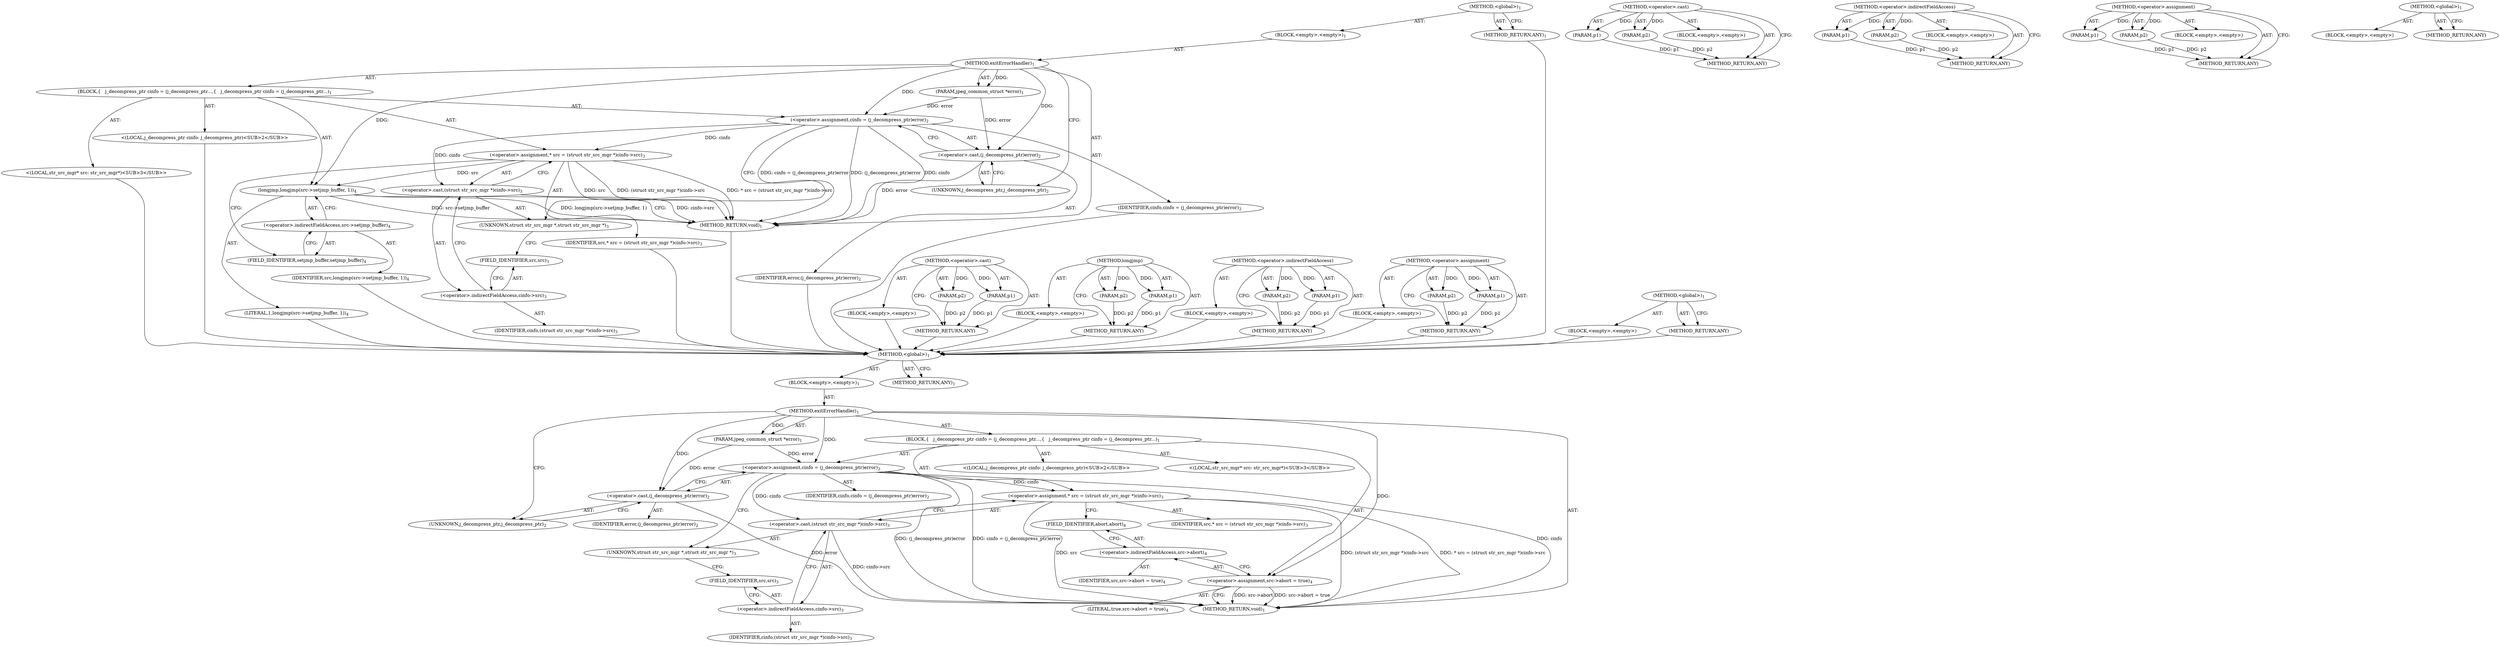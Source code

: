 digraph "&lt;global&gt;" {
vulnerable_6 [label=<(METHOD,&lt;global&gt;)<SUB>1</SUB>>];
vulnerable_7 [label=<(BLOCK,&lt;empty&gt;,&lt;empty&gt;)<SUB>1</SUB>>];
vulnerable_8 [label=<(METHOD,exitErrorHandler)<SUB>1</SUB>>];
vulnerable_9 [label=<(PARAM,jpeg_common_struct *error)<SUB>1</SUB>>];
vulnerable_10 [label=<(BLOCK,{
   j_decompress_ptr cinfo = (j_decompress_ptr...,{
   j_decompress_ptr cinfo = (j_decompress_ptr...)<SUB>1</SUB>>];
vulnerable_11 [label="<(LOCAL,j_decompress_ptr cinfo: j_decompress_ptr)<SUB>2</SUB>>"];
vulnerable_12 [label=<(&lt;operator&gt;.assignment,cinfo = (j_decompress_ptr)error)<SUB>2</SUB>>];
vulnerable_13 [label=<(IDENTIFIER,cinfo,cinfo = (j_decompress_ptr)error)<SUB>2</SUB>>];
vulnerable_14 [label=<(&lt;operator&gt;.cast,(j_decompress_ptr)error)<SUB>2</SUB>>];
vulnerable_15 [label=<(UNKNOWN,j_decompress_ptr,j_decompress_ptr)<SUB>2</SUB>>];
vulnerable_16 [label=<(IDENTIFIER,error,(j_decompress_ptr)error)<SUB>2</SUB>>];
vulnerable_17 [label="<(LOCAL,str_src_mgr* src: str_src_mgr*)<SUB>3</SUB>>"];
vulnerable_18 [label=<(&lt;operator&gt;.assignment,* src = (struct str_src_mgr *)cinfo-&gt;src)<SUB>3</SUB>>];
vulnerable_19 [label=<(IDENTIFIER,src,* src = (struct str_src_mgr *)cinfo-&gt;src)<SUB>3</SUB>>];
vulnerable_20 [label=<(&lt;operator&gt;.cast,(struct str_src_mgr *)cinfo-&gt;src)<SUB>3</SUB>>];
vulnerable_21 [label=<(UNKNOWN,struct str_src_mgr *,struct str_src_mgr *)<SUB>3</SUB>>];
vulnerable_22 [label=<(&lt;operator&gt;.indirectFieldAccess,cinfo-&gt;src)<SUB>3</SUB>>];
vulnerable_23 [label=<(IDENTIFIER,cinfo,(struct str_src_mgr *)cinfo-&gt;src)<SUB>3</SUB>>];
vulnerable_24 [label=<(FIELD_IDENTIFIER,src,src)<SUB>3</SUB>>];
vulnerable_25 [label=<(&lt;operator&gt;.assignment,src-&gt;abort = true)<SUB>4</SUB>>];
vulnerable_26 [label=<(&lt;operator&gt;.indirectFieldAccess,src-&gt;abort)<SUB>4</SUB>>];
vulnerable_27 [label=<(IDENTIFIER,src,src-&gt;abort = true)<SUB>4</SUB>>];
vulnerable_28 [label=<(FIELD_IDENTIFIER,abort,abort)<SUB>4</SUB>>];
vulnerable_29 [label=<(LITERAL,true,src-&gt;abort = true)<SUB>4</SUB>>];
vulnerable_30 [label=<(METHOD_RETURN,void)<SUB>1</SUB>>];
vulnerable_32 [label=<(METHOD_RETURN,ANY)<SUB>1</SUB>>];
vulnerable_58 [label=<(METHOD,&lt;operator&gt;.cast)>];
vulnerable_59 [label=<(PARAM,p1)>];
vulnerable_60 [label=<(PARAM,p2)>];
vulnerable_61 [label=<(BLOCK,&lt;empty&gt;,&lt;empty&gt;)>];
vulnerable_62 [label=<(METHOD_RETURN,ANY)>];
vulnerable_63 [label=<(METHOD,&lt;operator&gt;.indirectFieldAccess)>];
vulnerable_64 [label=<(PARAM,p1)>];
vulnerable_65 [label=<(PARAM,p2)>];
vulnerable_66 [label=<(BLOCK,&lt;empty&gt;,&lt;empty&gt;)>];
vulnerable_67 [label=<(METHOD_RETURN,ANY)>];
vulnerable_53 [label=<(METHOD,&lt;operator&gt;.assignment)>];
vulnerable_54 [label=<(PARAM,p1)>];
vulnerable_55 [label=<(PARAM,p2)>];
vulnerable_56 [label=<(BLOCK,&lt;empty&gt;,&lt;empty&gt;)>];
vulnerable_57 [label=<(METHOD_RETURN,ANY)>];
vulnerable_47 [label=<(METHOD,&lt;global&gt;)<SUB>1</SUB>>];
vulnerable_48 [label=<(BLOCK,&lt;empty&gt;,&lt;empty&gt;)>];
vulnerable_49 [label=<(METHOD_RETURN,ANY)>];
fixed_6 [label=<(METHOD,&lt;global&gt;)<SUB>1</SUB>>];
fixed_7 [label=<(BLOCK,&lt;empty&gt;,&lt;empty&gt;)<SUB>1</SUB>>];
fixed_8 [label=<(METHOD,exitErrorHandler)<SUB>1</SUB>>];
fixed_9 [label=<(PARAM,jpeg_common_struct *error)<SUB>1</SUB>>];
fixed_10 [label=<(BLOCK,{
   j_decompress_ptr cinfo = (j_decompress_ptr...,{
   j_decompress_ptr cinfo = (j_decompress_ptr...)<SUB>1</SUB>>];
fixed_11 [label="<(LOCAL,j_decompress_ptr cinfo: j_decompress_ptr)<SUB>2</SUB>>"];
fixed_12 [label=<(&lt;operator&gt;.assignment,cinfo = (j_decompress_ptr)error)<SUB>2</SUB>>];
fixed_13 [label=<(IDENTIFIER,cinfo,cinfo = (j_decompress_ptr)error)<SUB>2</SUB>>];
fixed_14 [label=<(&lt;operator&gt;.cast,(j_decompress_ptr)error)<SUB>2</SUB>>];
fixed_15 [label=<(UNKNOWN,j_decompress_ptr,j_decompress_ptr)<SUB>2</SUB>>];
fixed_16 [label=<(IDENTIFIER,error,(j_decompress_ptr)error)<SUB>2</SUB>>];
fixed_17 [label="<(LOCAL,str_src_mgr* src: str_src_mgr*)<SUB>3</SUB>>"];
fixed_18 [label=<(&lt;operator&gt;.assignment,* src = (struct str_src_mgr *)cinfo-&gt;src)<SUB>3</SUB>>];
fixed_19 [label=<(IDENTIFIER,src,* src = (struct str_src_mgr *)cinfo-&gt;src)<SUB>3</SUB>>];
fixed_20 [label=<(&lt;operator&gt;.cast,(struct str_src_mgr *)cinfo-&gt;src)<SUB>3</SUB>>];
fixed_21 [label=<(UNKNOWN,struct str_src_mgr *,struct str_src_mgr *)<SUB>3</SUB>>];
fixed_22 [label=<(&lt;operator&gt;.indirectFieldAccess,cinfo-&gt;src)<SUB>3</SUB>>];
fixed_23 [label=<(IDENTIFIER,cinfo,(struct str_src_mgr *)cinfo-&gt;src)<SUB>3</SUB>>];
fixed_24 [label=<(FIELD_IDENTIFIER,src,src)<SUB>3</SUB>>];
fixed_25 [label=<(longjmp,longjmp(src-&gt;setjmp_buffer, 1))<SUB>4</SUB>>];
fixed_26 [label=<(&lt;operator&gt;.indirectFieldAccess,src-&gt;setjmp_buffer)<SUB>4</SUB>>];
fixed_27 [label=<(IDENTIFIER,src,longjmp(src-&gt;setjmp_buffer, 1))<SUB>4</SUB>>];
fixed_28 [label=<(FIELD_IDENTIFIER,setjmp_buffer,setjmp_buffer)<SUB>4</SUB>>];
fixed_29 [label=<(LITERAL,1,longjmp(src-&gt;setjmp_buffer, 1))<SUB>4</SUB>>];
fixed_30 [label=<(METHOD_RETURN,void)<SUB>1</SUB>>];
fixed_32 [label=<(METHOD_RETURN,ANY)<SUB>1</SUB>>];
fixed_58 [label=<(METHOD,&lt;operator&gt;.cast)>];
fixed_59 [label=<(PARAM,p1)>];
fixed_60 [label=<(PARAM,p2)>];
fixed_61 [label=<(BLOCK,&lt;empty&gt;,&lt;empty&gt;)>];
fixed_62 [label=<(METHOD_RETURN,ANY)>];
fixed_68 [label=<(METHOD,longjmp)>];
fixed_69 [label=<(PARAM,p1)>];
fixed_70 [label=<(PARAM,p2)>];
fixed_71 [label=<(BLOCK,&lt;empty&gt;,&lt;empty&gt;)>];
fixed_72 [label=<(METHOD_RETURN,ANY)>];
fixed_63 [label=<(METHOD,&lt;operator&gt;.indirectFieldAccess)>];
fixed_64 [label=<(PARAM,p1)>];
fixed_65 [label=<(PARAM,p2)>];
fixed_66 [label=<(BLOCK,&lt;empty&gt;,&lt;empty&gt;)>];
fixed_67 [label=<(METHOD_RETURN,ANY)>];
fixed_53 [label=<(METHOD,&lt;operator&gt;.assignment)>];
fixed_54 [label=<(PARAM,p1)>];
fixed_55 [label=<(PARAM,p2)>];
fixed_56 [label=<(BLOCK,&lt;empty&gt;,&lt;empty&gt;)>];
fixed_57 [label=<(METHOD_RETURN,ANY)>];
fixed_47 [label=<(METHOD,&lt;global&gt;)<SUB>1</SUB>>];
fixed_48 [label=<(BLOCK,&lt;empty&gt;,&lt;empty&gt;)>];
fixed_49 [label=<(METHOD_RETURN,ANY)>];
vulnerable_6 -> vulnerable_7  [key=0, label="AST: "];
vulnerable_6 -> vulnerable_32  [key=0, label="AST: "];
vulnerable_6 -> vulnerable_32  [key=1, label="CFG: "];
vulnerable_7 -> vulnerable_8  [key=0, label="AST: "];
vulnerable_8 -> vulnerable_9  [key=0, label="AST: "];
vulnerable_8 -> vulnerable_9  [key=1, label="DDG: "];
vulnerable_8 -> vulnerable_10  [key=0, label="AST: "];
vulnerable_8 -> vulnerable_30  [key=0, label="AST: "];
vulnerable_8 -> vulnerable_15  [key=0, label="CFG: "];
vulnerable_8 -> vulnerable_12  [key=0, label="DDG: "];
vulnerable_8 -> vulnerable_25  [key=0, label="DDG: "];
vulnerable_8 -> vulnerable_14  [key=0, label="DDG: "];
vulnerable_9 -> vulnerable_12  [key=0, label="DDG: error"];
vulnerable_9 -> vulnerable_14  [key=0, label="DDG: error"];
vulnerable_10 -> vulnerable_11  [key=0, label="AST: "];
vulnerable_10 -> vulnerable_12  [key=0, label="AST: "];
vulnerable_10 -> vulnerable_17  [key=0, label="AST: "];
vulnerable_10 -> vulnerable_18  [key=0, label="AST: "];
vulnerable_10 -> vulnerable_25  [key=0, label="AST: "];
vulnerable_12 -> vulnerable_13  [key=0, label="AST: "];
vulnerable_12 -> vulnerable_14  [key=0, label="AST: "];
vulnerable_12 -> vulnerable_21  [key=0, label="CFG: "];
vulnerable_12 -> vulnerable_30  [key=0, label="DDG: cinfo"];
vulnerable_12 -> vulnerable_30  [key=1, label="DDG: (j_decompress_ptr)error"];
vulnerable_12 -> vulnerable_30  [key=2, label="DDG: cinfo = (j_decompress_ptr)error"];
vulnerable_12 -> vulnerable_18  [key=0, label="DDG: cinfo"];
vulnerable_12 -> vulnerable_20  [key=0, label="DDG: cinfo"];
vulnerable_14 -> vulnerable_15  [key=0, label="AST: "];
vulnerable_14 -> vulnerable_16  [key=0, label="AST: "];
vulnerable_14 -> vulnerable_12  [key=0, label="CFG: "];
vulnerable_14 -> vulnerable_30  [key=0, label="DDG: error"];
vulnerable_15 -> vulnerable_14  [key=0, label="CFG: "];
vulnerable_18 -> vulnerable_19  [key=0, label="AST: "];
vulnerable_18 -> vulnerable_20  [key=0, label="AST: "];
vulnerable_18 -> vulnerable_28  [key=0, label="CFG: "];
vulnerable_18 -> vulnerable_30  [key=0, label="DDG: src"];
vulnerable_18 -> vulnerable_30  [key=1, label="DDG: (struct str_src_mgr *)cinfo-&gt;src"];
vulnerable_18 -> vulnerable_30  [key=2, label="DDG: * src = (struct str_src_mgr *)cinfo-&gt;src"];
vulnerable_20 -> vulnerable_21  [key=0, label="AST: "];
vulnerable_20 -> vulnerable_22  [key=0, label="AST: "];
vulnerable_20 -> vulnerable_18  [key=0, label="CFG: "];
vulnerable_20 -> vulnerable_30  [key=0, label="DDG: cinfo-&gt;src"];
vulnerable_21 -> vulnerable_24  [key=0, label="CFG: "];
vulnerable_22 -> vulnerable_23  [key=0, label="AST: "];
vulnerable_22 -> vulnerable_24  [key=0, label="AST: "];
vulnerable_22 -> vulnerable_20  [key=0, label="CFG: "];
vulnerable_24 -> vulnerable_22  [key=0, label="CFG: "];
vulnerable_25 -> vulnerable_26  [key=0, label="AST: "];
vulnerable_25 -> vulnerable_29  [key=0, label="AST: "];
vulnerable_25 -> vulnerable_30  [key=0, label="CFG: "];
vulnerable_25 -> vulnerable_30  [key=1, label="DDG: src-&gt;abort"];
vulnerable_25 -> vulnerable_30  [key=2, label="DDG: src-&gt;abort = true"];
vulnerable_26 -> vulnerable_27  [key=0, label="AST: "];
vulnerable_26 -> vulnerable_28  [key=0, label="AST: "];
vulnerable_26 -> vulnerable_25  [key=0, label="CFG: "];
vulnerable_28 -> vulnerable_26  [key=0, label="CFG: "];
vulnerable_58 -> vulnerable_59  [key=0, label="AST: "];
vulnerable_58 -> vulnerable_59  [key=1, label="DDG: "];
vulnerable_58 -> vulnerable_61  [key=0, label="AST: "];
vulnerable_58 -> vulnerable_60  [key=0, label="AST: "];
vulnerable_58 -> vulnerable_60  [key=1, label="DDG: "];
vulnerable_58 -> vulnerable_62  [key=0, label="AST: "];
vulnerable_58 -> vulnerable_62  [key=1, label="CFG: "];
vulnerable_59 -> vulnerable_62  [key=0, label="DDG: p1"];
vulnerable_60 -> vulnerable_62  [key=0, label="DDG: p2"];
vulnerable_63 -> vulnerable_64  [key=0, label="AST: "];
vulnerable_63 -> vulnerable_64  [key=1, label="DDG: "];
vulnerable_63 -> vulnerable_66  [key=0, label="AST: "];
vulnerable_63 -> vulnerable_65  [key=0, label="AST: "];
vulnerable_63 -> vulnerable_65  [key=1, label="DDG: "];
vulnerable_63 -> vulnerable_67  [key=0, label="AST: "];
vulnerable_63 -> vulnerable_67  [key=1, label="CFG: "];
vulnerable_64 -> vulnerable_67  [key=0, label="DDG: p1"];
vulnerable_65 -> vulnerable_67  [key=0, label="DDG: p2"];
vulnerable_53 -> vulnerable_54  [key=0, label="AST: "];
vulnerable_53 -> vulnerable_54  [key=1, label="DDG: "];
vulnerable_53 -> vulnerable_56  [key=0, label="AST: "];
vulnerable_53 -> vulnerable_55  [key=0, label="AST: "];
vulnerable_53 -> vulnerable_55  [key=1, label="DDG: "];
vulnerable_53 -> vulnerable_57  [key=0, label="AST: "];
vulnerable_53 -> vulnerable_57  [key=1, label="CFG: "];
vulnerable_54 -> vulnerable_57  [key=0, label="DDG: p1"];
vulnerable_55 -> vulnerable_57  [key=0, label="DDG: p2"];
vulnerable_47 -> vulnerable_48  [key=0, label="AST: "];
vulnerable_47 -> vulnerable_49  [key=0, label="AST: "];
vulnerable_47 -> vulnerable_49  [key=1, label="CFG: "];
fixed_6 -> fixed_7  [key=0, label="AST: "];
fixed_6 -> fixed_32  [key=0, label="AST: "];
fixed_6 -> fixed_32  [key=1, label="CFG: "];
fixed_7 -> fixed_8  [key=0, label="AST: "];
fixed_8 -> fixed_9  [key=0, label="AST: "];
fixed_8 -> fixed_9  [key=1, label="DDG: "];
fixed_8 -> fixed_10  [key=0, label="AST: "];
fixed_8 -> fixed_30  [key=0, label="AST: "];
fixed_8 -> fixed_15  [key=0, label="CFG: "];
fixed_8 -> fixed_12  [key=0, label="DDG: "];
fixed_8 -> fixed_25  [key=0, label="DDG: "];
fixed_8 -> fixed_14  [key=0, label="DDG: "];
fixed_9 -> fixed_12  [key=0, label="DDG: error"];
fixed_9 -> fixed_14  [key=0, label="DDG: error"];
fixed_10 -> fixed_11  [key=0, label="AST: "];
fixed_10 -> fixed_12  [key=0, label="AST: "];
fixed_10 -> fixed_17  [key=0, label="AST: "];
fixed_10 -> fixed_18  [key=0, label="AST: "];
fixed_10 -> fixed_25  [key=0, label="AST: "];
fixed_11 -> vulnerable_6  [key=0];
fixed_12 -> fixed_13  [key=0, label="AST: "];
fixed_12 -> fixed_14  [key=0, label="AST: "];
fixed_12 -> fixed_21  [key=0, label="CFG: "];
fixed_12 -> fixed_30  [key=0, label="DDG: cinfo"];
fixed_12 -> fixed_30  [key=1, label="DDG: (j_decompress_ptr)error"];
fixed_12 -> fixed_30  [key=2, label="DDG: cinfo = (j_decompress_ptr)error"];
fixed_12 -> fixed_18  [key=0, label="DDG: cinfo"];
fixed_12 -> fixed_20  [key=0, label="DDG: cinfo"];
fixed_13 -> vulnerable_6  [key=0];
fixed_14 -> fixed_15  [key=0, label="AST: "];
fixed_14 -> fixed_16  [key=0, label="AST: "];
fixed_14 -> fixed_12  [key=0, label="CFG: "];
fixed_14 -> fixed_30  [key=0, label="DDG: error"];
fixed_15 -> fixed_14  [key=0, label="CFG: "];
fixed_16 -> vulnerable_6  [key=0];
fixed_17 -> vulnerable_6  [key=0];
fixed_18 -> fixed_19  [key=0, label="AST: "];
fixed_18 -> fixed_20  [key=0, label="AST: "];
fixed_18 -> fixed_28  [key=0, label="CFG: "];
fixed_18 -> fixed_30  [key=0, label="DDG: src"];
fixed_18 -> fixed_30  [key=1, label="DDG: (struct str_src_mgr *)cinfo-&gt;src"];
fixed_18 -> fixed_30  [key=2, label="DDG: * src = (struct str_src_mgr *)cinfo-&gt;src"];
fixed_18 -> fixed_25  [key=0, label="DDG: src"];
fixed_19 -> vulnerable_6  [key=0];
fixed_20 -> fixed_21  [key=0, label="AST: "];
fixed_20 -> fixed_22  [key=0, label="AST: "];
fixed_20 -> fixed_18  [key=0, label="CFG: "];
fixed_20 -> fixed_30  [key=0, label="DDG: cinfo-&gt;src"];
fixed_21 -> fixed_24  [key=0, label="CFG: "];
fixed_22 -> fixed_23  [key=0, label="AST: "];
fixed_22 -> fixed_24  [key=0, label="AST: "];
fixed_22 -> fixed_20  [key=0, label="CFG: "];
fixed_23 -> vulnerable_6  [key=0];
fixed_24 -> fixed_22  [key=0, label="CFG: "];
fixed_25 -> fixed_26  [key=0, label="AST: "];
fixed_25 -> fixed_29  [key=0, label="AST: "];
fixed_25 -> fixed_30  [key=0, label="CFG: "];
fixed_25 -> fixed_30  [key=1, label="DDG: src-&gt;setjmp_buffer"];
fixed_25 -> fixed_30  [key=2, label="DDG: longjmp(src-&gt;setjmp_buffer, 1)"];
fixed_26 -> fixed_27  [key=0, label="AST: "];
fixed_26 -> fixed_28  [key=0, label="AST: "];
fixed_26 -> fixed_25  [key=0, label="CFG: "];
fixed_27 -> vulnerable_6  [key=0];
fixed_28 -> fixed_26  [key=0, label="CFG: "];
fixed_29 -> vulnerable_6  [key=0];
fixed_30 -> vulnerable_6  [key=0];
fixed_32 -> vulnerable_6  [key=0];
fixed_58 -> fixed_59  [key=0, label="AST: "];
fixed_58 -> fixed_59  [key=1, label="DDG: "];
fixed_58 -> fixed_61  [key=0, label="AST: "];
fixed_58 -> fixed_60  [key=0, label="AST: "];
fixed_58 -> fixed_60  [key=1, label="DDG: "];
fixed_58 -> fixed_62  [key=0, label="AST: "];
fixed_58 -> fixed_62  [key=1, label="CFG: "];
fixed_59 -> fixed_62  [key=0, label="DDG: p1"];
fixed_60 -> fixed_62  [key=0, label="DDG: p2"];
fixed_61 -> vulnerable_6  [key=0];
fixed_62 -> vulnerable_6  [key=0];
fixed_68 -> fixed_69  [key=0, label="AST: "];
fixed_68 -> fixed_69  [key=1, label="DDG: "];
fixed_68 -> fixed_71  [key=0, label="AST: "];
fixed_68 -> fixed_70  [key=0, label="AST: "];
fixed_68 -> fixed_70  [key=1, label="DDG: "];
fixed_68 -> fixed_72  [key=0, label="AST: "];
fixed_68 -> fixed_72  [key=1, label="CFG: "];
fixed_69 -> fixed_72  [key=0, label="DDG: p1"];
fixed_70 -> fixed_72  [key=0, label="DDG: p2"];
fixed_71 -> vulnerable_6  [key=0];
fixed_72 -> vulnerable_6  [key=0];
fixed_63 -> fixed_64  [key=0, label="AST: "];
fixed_63 -> fixed_64  [key=1, label="DDG: "];
fixed_63 -> fixed_66  [key=0, label="AST: "];
fixed_63 -> fixed_65  [key=0, label="AST: "];
fixed_63 -> fixed_65  [key=1, label="DDG: "];
fixed_63 -> fixed_67  [key=0, label="AST: "];
fixed_63 -> fixed_67  [key=1, label="CFG: "];
fixed_64 -> fixed_67  [key=0, label="DDG: p1"];
fixed_65 -> fixed_67  [key=0, label="DDG: p2"];
fixed_66 -> vulnerable_6  [key=0];
fixed_67 -> vulnerable_6  [key=0];
fixed_53 -> fixed_54  [key=0, label="AST: "];
fixed_53 -> fixed_54  [key=1, label="DDG: "];
fixed_53 -> fixed_56  [key=0, label="AST: "];
fixed_53 -> fixed_55  [key=0, label="AST: "];
fixed_53 -> fixed_55  [key=1, label="DDG: "];
fixed_53 -> fixed_57  [key=0, label="AST: "];
fixed_53 -> fixed_57  [key=1, label="CFG: "];
fixed_54 -> fixed_57  [key=0, label="DDG: p1"];
fixed_55 -> fixed_57  [key=0, label="DDG: p2"];
fixed_56 -> vulnerable_6  [key=0];
fixed_57 -> vulnerable_6  [key=0];
fixed_47 -> fixed_48  [key=0, label="AST: "];
fixed_47 -> fixed_49  [key=0, label="AST: "];
fixed_47 -> fixed_49  [key=1, label="CFG: "];
fixed_48 -> vulnerable_6  [key=0];
fixed_49 -> vulnerable_6  [key=0];
}

